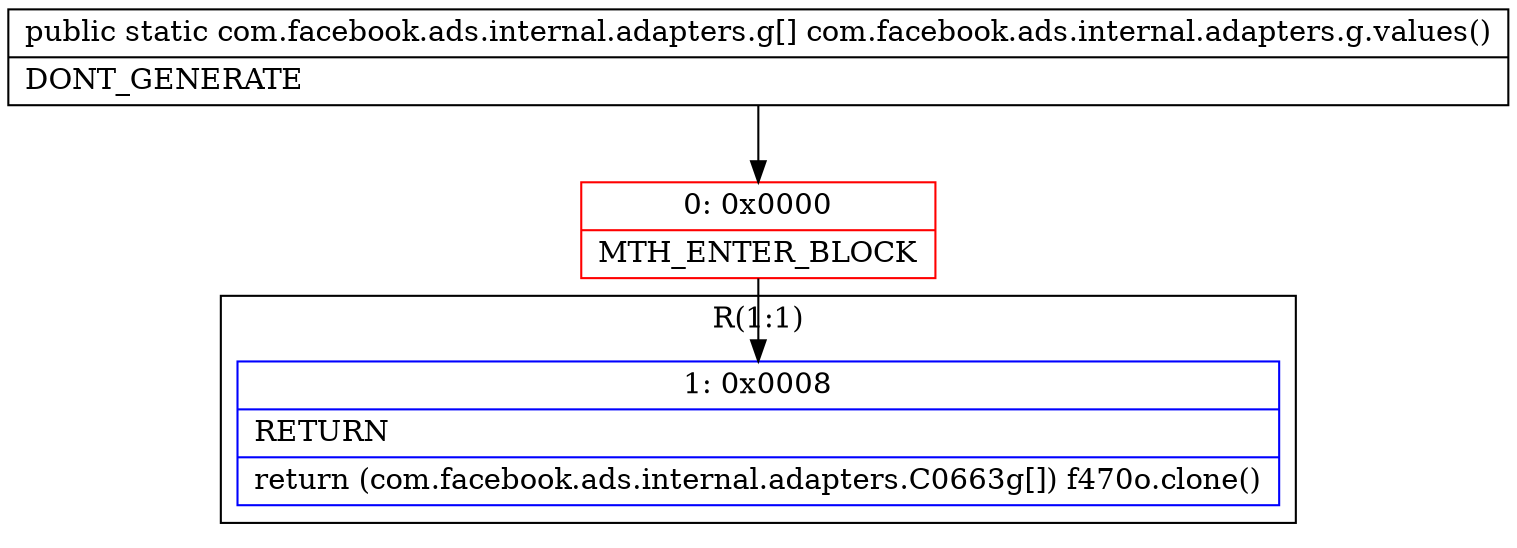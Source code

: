 digraph "CFG forcom.facebook.ads.internal.adapters.g.values()[Lcom\/facebook\/ads\/internal\/adapters\/g;" {
subgraph cluster_Region_311518427 {
label = "R(1:1)";
node [shape=record,color=blue];
Node_1 [shape=record,label="{1\:\ 0x0008|RETURN\l|return (com.facebook.ads.internal.adapters.C0663g[]) f470o.clone()\l}"];
}
Node_0 [shape=record,color=red,label="{0\:\ 0x0000|MTH_ENTER_BLOCK\l}"];
MethodNode[shape=record,label="{public static com.facebook.ads.internal.adapters.g[] com.facebook.ads.internal.adapters.g.values()  | DONT_GENERATE\l}"];
MethodNode -> Node_0;
Node_0 -> Node_1;
}

